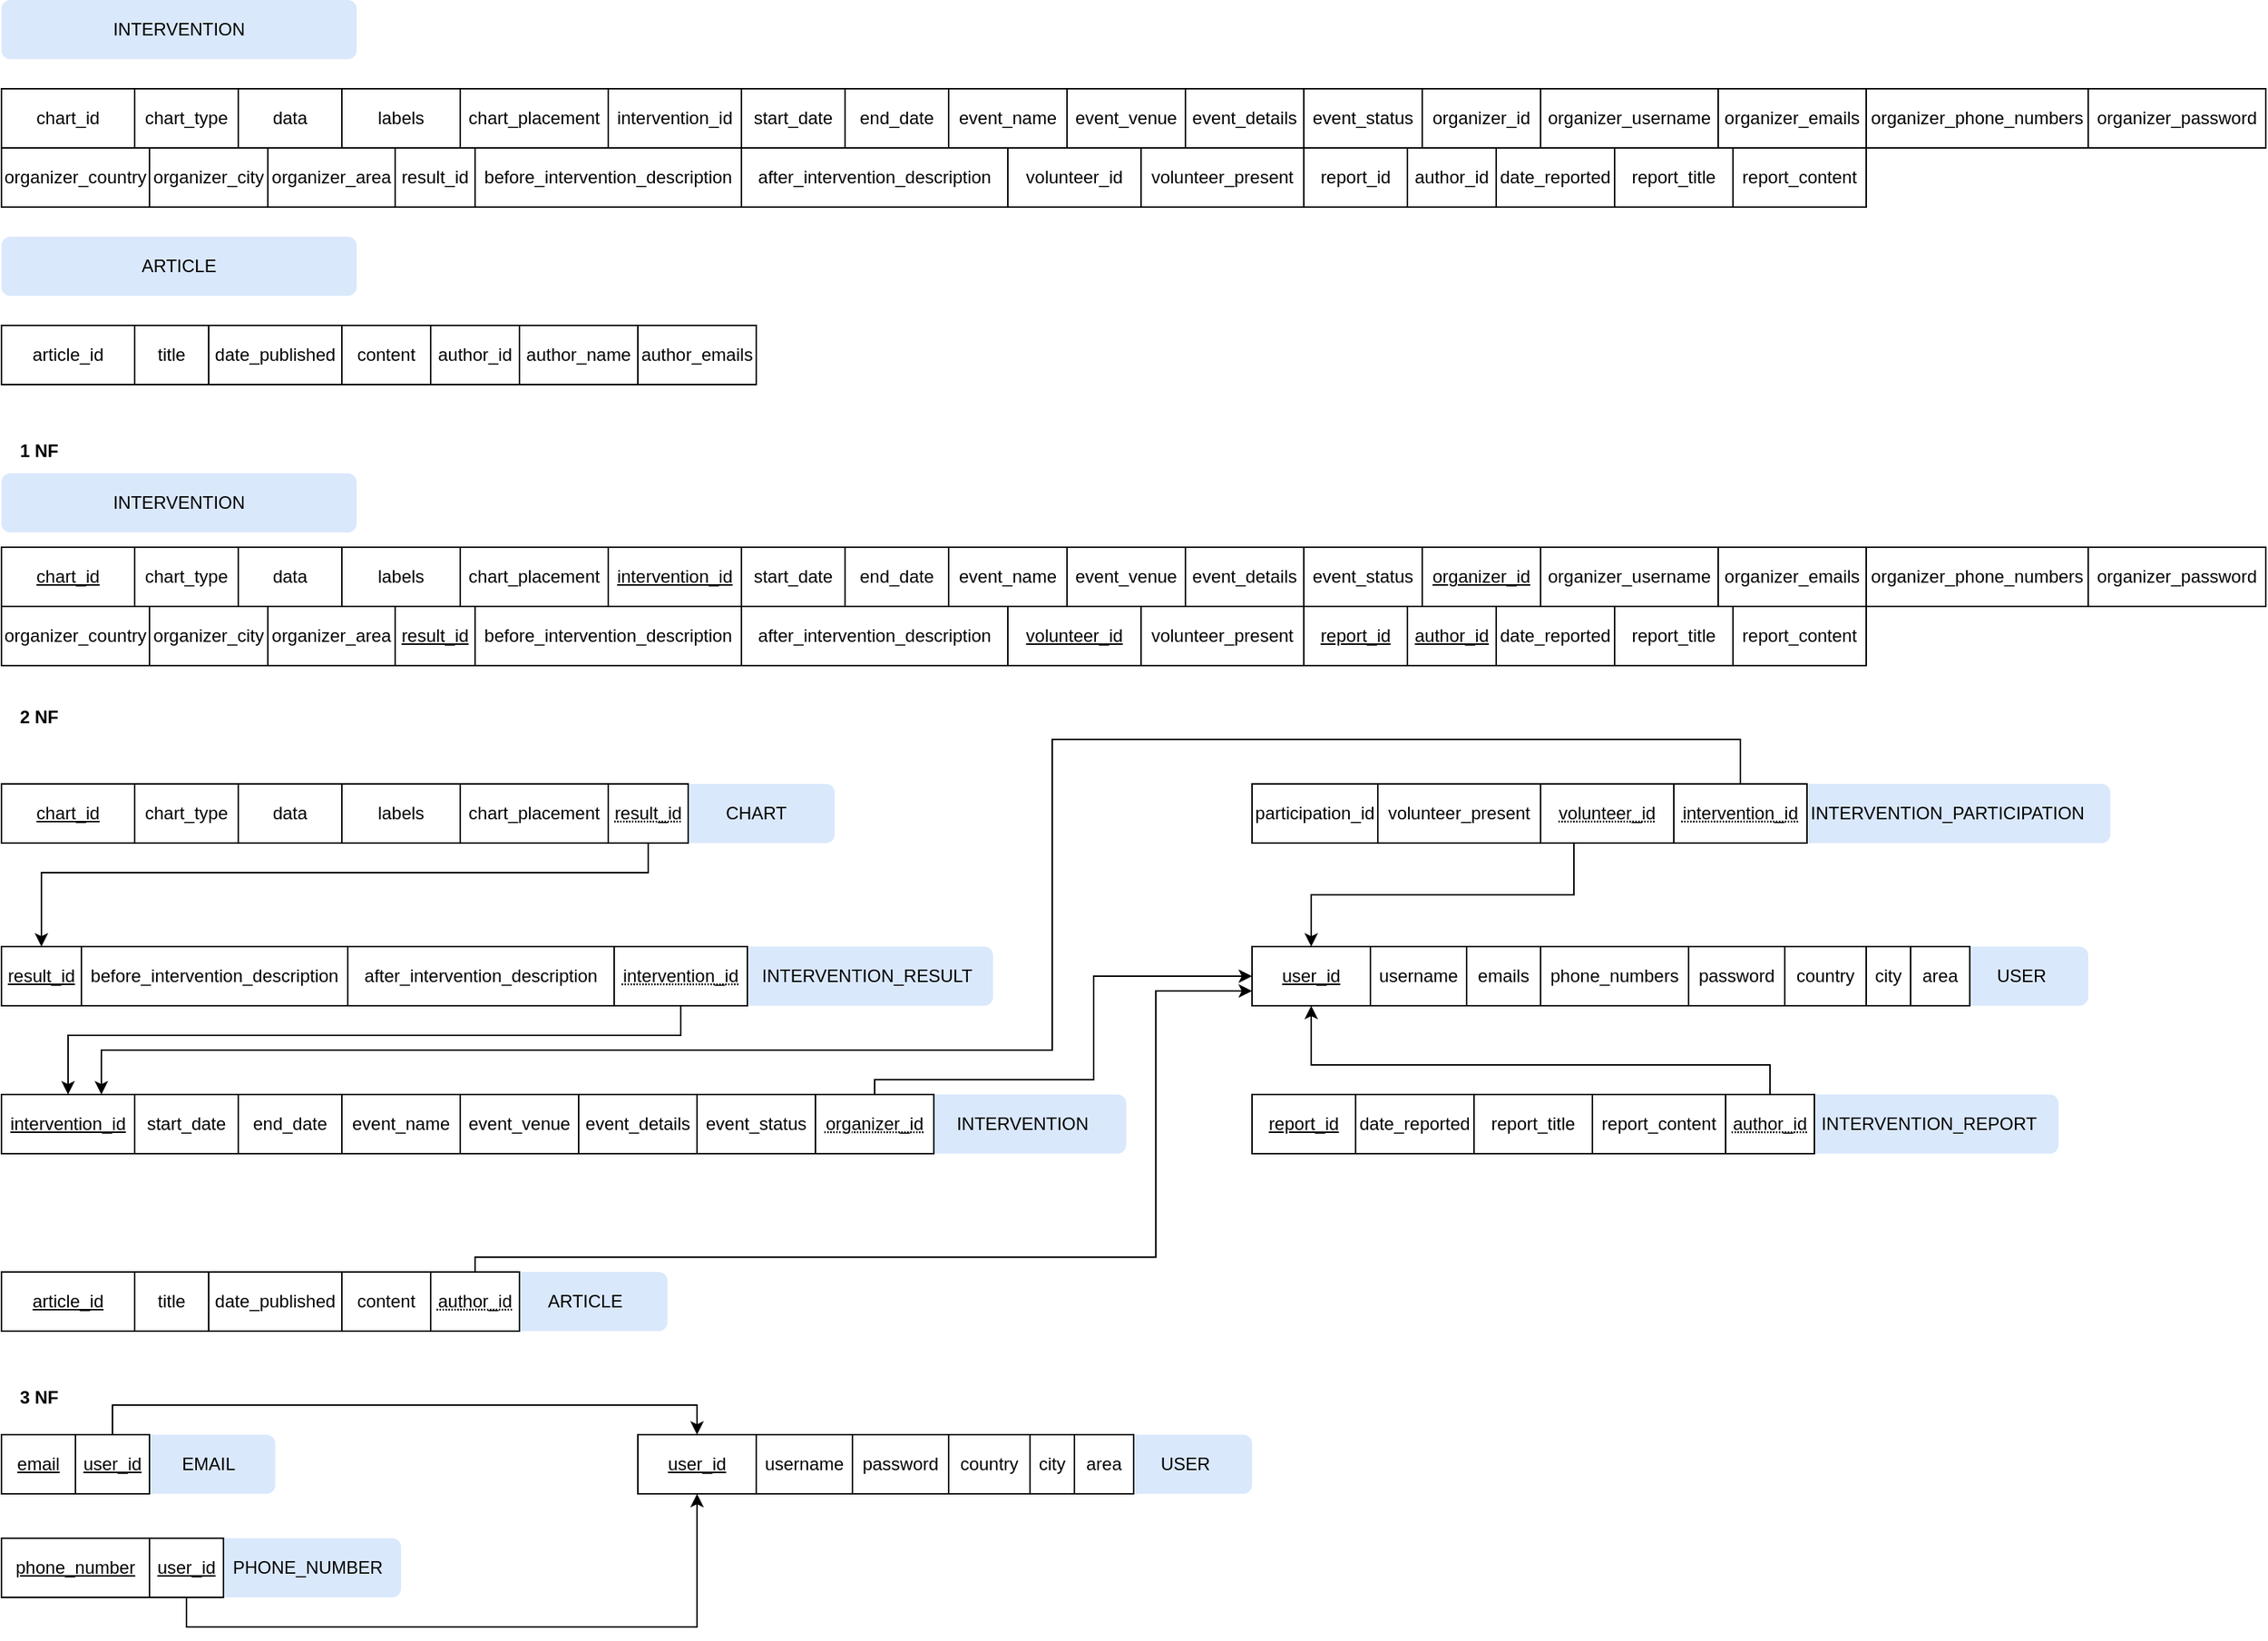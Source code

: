 <mxfile version="24.2.3" type="github">
  <diagram name="Page-1" id="BUNKWT5Qqu0lzgFFmWvQ">
    <mxGraphModel dx="1475" dy="629" grid="1" gridSize="10" guides="1" tooltips="1" connect="1" arrows="1" fold="1" page="1" pageScale="1" pageWidth="1654" pageHeight="1169" math="0" shadow="0">
      <root>
        <mxCell id="0" />
        <mxCell id="1" parent="0" />
        <mxCell id="BMht20Ln3k7jBjvpvkgt-220" value="PHONE_NUMBER" style="rounded=1;whiteSpace=wrap;html=1;fillColor=#dae8fc;strokeColor=none;" vertex="1" parent="1">
          <mxGeometry x="194" y="1080" width="126" height="40" as="geometry" />
        </mxCell>
        <mxCell id="BMht20Ln3k7jBjvpvkgt-219" value="EMAIL" style="rounded=1;whiteSpace=wrap;html=1;fillColor=#dae8fc;strokeColor=none;" vertex="1" parent="1">
          <mxGeometry x="145" y="1010" width="90" height="40" as="geometry" />
        </mxCell>
        <mxCell id="BMht20Ln3k7jBjvpvkgt-197" value="INTERVENTION_REPORT" style="rounded=1;whiteSpace=wrap;html=1;fillColor=#dae8fc;strokeColor=none;" vertex="1" parent="1">
          <mxGeometry x="1265" y="780" width="175" height="40" as="geometry" />
        </mxCell>
        <mxCell id="BMht20Ln3k7jBjvpvkgt-191" value="INTERVENTION_PARTICIPATION" style="rounded=1;whiteSpace=wrap;html=1;fillColor=#dae8fc;strokeColor=none;" vertex="1" parent="1">
          <mxGeometry x="1255" y="570" width="220" height="40" as="geometry" />
        </mxCell>
        <mxCell id="BMht20Ln3k7jBjvpvkgt-196" value="USER" style="rounded=1;whiteSpace=wrap;html=1;fillColor=#dae8fc;strokeColor=none;" vertex="1" parent="1">
          <mxGeometry x="1370" y="680" width="90" height="40" as="geometry" />
        </mxCell>
        <mxCell id="BMht20Ln3k7jBjvpvkgt-188" value="INTERVENTION" style="rounded=1;whiteSpace=wrap;html=1;fillColor=#dae8fc;strokeColor=none;" vertex="1" parent="1">
          <mxGeometry x="670" y="780" width="140" height="40" as="geometry" />
        </mxCell>
        <mxCell id="BMht20Ln3k7jBjvpvkgt-186" value="INTERVENTION_RESULT" style="rounded=1;whiteSpace=wrap;html=1;fillColor=#dae8fc;strokeColor=none;" vertex="1" parent="1">
          <mxGeometry x="550" y="680" width="170" height="40" as="geometry" />
        </mxCell>
        <mxCell id="BMht20Ln3k7jBjvpvkgt-181" value="CHART" style="rounded=1;whiteSpace=wrap;html=1;fillColor=#dae8fc;strokeColor=none;" vertex="1" parent="1">
          <mxGeometry x="507" y="570" width="106" height="40" as="geometry" />
        </mxCell>
        <mxCell id="BMht20Ln3k7jBjvpvkgt-17" value="INTERVENTION" style="rounded=1;whiteSpace=wrap;html=1;fillColor=#dae8fc;strokeColor=none;" vertex="1" parent="1">
          <mxGeometry x="50" y="40" width="240" height="40" as="geometry" />
        </mxCell>
        <mxCell id="BMht20Ln3k7jBjvpvkgt-18" value="&lt;b&gt;1 NF&lt;/b&gt;" style="text;html=1;align=center;verticalAlign=middle;resizable=0;points=[];autosize=1;strokeColor=none;fillColor=none;" vertex="1" parent="1">
          <mxGeometry x="50" y="330" width="50" height="30" as="geometry" />
        </mxCell>
        <mxCell id="BMht20Ln3k7jBjvpvkgt-35" value="chart_id" style="rounded=0;whiteSpace=wrap;html=1;" vertex="1" parent="1">
          <mxGeometry x="50" y="100" width="90" height="40" as="geometry" />
        </mxCell>
        <mxCell id="BMht20Ln3k7jBjvpvkgt-36" value="chart_type" style="rounded=0;whiteSpace=wrap;html=1;" vertex="1" parent="1">
          <mxGeometry x="140" y="100" width="70" height="40" as="geometry" />
        </mxCell>
        <mxCell id="BMht20Ln3k7jBjvpvkgt-37" value="data" style="rounded=0;whiteSpace=wrap;html=1;" vertex="1" parent="1">
          <mxGeometry x="210" y="100" width="70" height="40" as="geometry" />
        </mxCell>
        <mxCell id="BMht20Ln3k7jBjvpvkgt-38" value="labels" style="rounded=0;whiteSpace=wrap;html=1;" vertex="1" parent="1">
          <mxGeometry x="280" y="100" width="80" height="40" as="geometry" />
        </mxCell>
        <mxCell id="BMht20Ln3k7jBjvpvkgt-39" value="chart_placement" style="rounded=0;whiteSpace=wrap;html=1;" vertex="1" parent="1">
          <mxGeometry x="360" y="100" width="100" height="40" as="geometry" />
        </mxCell>
        <mxCell id="BMht20Ln3k7jBjvpvkgt-51" value="intervention_id" style="rounded=0;whiteSpace=wrap;html=1;" vertex="1" parent="1">
          <mxGeometry x="460" y="100" width="90" height="40" as="geometry" />
        </mxCell>
        <mxCell id="BMht20Ln3k7jBjvpvkgt-52" value="start_date" style="rounded=0;whiteSpace=wrap;html=1;" vertex="1" parent="1">
          <mxGeometry x="550" y="100" width="70" height="40" as="geometry" />
        </mxCell>
        <mxCell id="BMht20Ln3k7jBjvpvkgt-53" value="end_date" style="rounded=0;whiteSpace=wrap;html=1;" vertex="1" parent="1">
          <mxGeometry x="620" y="100" width="70" height="40" as="geometry" />
        </mxCell>
        <mxCell id="BMht20Ln3k7jBjvpvkgt-54" value="event_name" style="rounded=0;whiteSpace=wrap;html=1;" vertex="1" parent="1">
          <mxGeometry x="690" y="100" width="80" height="40" as="geometry" />
        </mxCell>
        <mxCell id="BMht20Ln3k7jBjvpvkgt-55" value="event_venue" style="rounded=0;whiteSpace=wrap;html=1;" vertex="1" parent="1">
          <mxGeometry x="770" y="100" width="80" height="40" as="geometry" />
        </mxCell>
        <mxCell id="BMht20Ln3k7jBjvpvkgt-56" value="event_details" style="rounded=0;whiteSpace=wrap;html=1;" vertex="1" parent="1">
          <mxGeometry x="850" y="100" width="80" height="40" as="geometry" />
        </mxCell>
        <mxCell id="BMht20Ln3k7jBjvpvkgt-57" value="event_status" style="rounded=0;whiteSpace=wrap;html=1;" vertex="1" parent="1">
          <mxGeometry x="930" y="100" width="80" height="40" as="geometry" />
        </mxCell>
        <mxCell id="BMht20Ln3k7jBjvpvkgt-58" value="organizer_id" style="rounded=0;whiteSpace=wrap;html=1;" vertex="1" parent="1">
          <mxGeometry x="1010" y="100" width="80" height="40" as="geometry" />
        </mxCell>
        <mxCell id="BMht20Ln3k7jBjvpvkgt-59" value="organizer_username" style="rounded=0;whiteSpace=wrap;html=1;" vertex="1" parent="1">
          <mxGeometry x="1090" y="100" width="120" height="40" as="geometry" />
        </mxCell>
        <mxCell id="BMht20Ln3k7jBjvpvkgt-60" value="organizer_emails" style="rounded=0;whiteSpace=wrap;html=1;" vertex="1" parent="1">
          <mxGeometry x="1210" y="100" width="100" height="40" as="geometry" />
        </mxCell>
        <mxCell id="BMht20Ln3k7jBjvpvkgt-61" value="organizer_phone_numbers" style="rounded=0;whiteSpace=wrap;html=1;" vertex="1" parent="1">
          <mxGeometry x="1310" y="100" width="150" height="40" as="geometry" />
        </mxCell>
        <mxCell id="BMht20Ln3k7jBjvpvkgt-62" value="organizer_password" style="rounded=0;whiteSpace=wrap;html=1;" vertex="1" parent="1">
          <mxGeometry x="1460" y="100" width="120" height="40" as="geometry" />
        </mxCell>
        <mxCell id="BMht20Ln3k7jBjvpvkgt-63" value="organizer_country" style="rounded=0;whiteSpace=wrap;html=1;" vertex="1" parent="1">
          <mxGeometry x="50" y="140" width="100" height="40" as="geometry" />
        </mxCell>
        <mxCell id="BMht20Ln3k7jBjvpvkgt-64" value="organizer_city" style="rounded=0;whiteSpace=wrap;html=1;" vertex="1" parent="1">
          <mxGeometry x="150" y="140" width="80" height="40" as="geometry" />
        </mxCell>
        <mxCell id="BMht20Ln3k7jBjvpvkgt-65" value="organizer_area" style="rounded=0;whiteSpace=wrap;html=1;" vertex="1" parent="1">
          <mxGeometry x="230" y="140" width="86" height="40" as="geometry" />
        </mxCell>
        <mxCell id="BMht20Ln3k7jBjvpvkgt-66" value="result_id" style="rounded=0;whiteSpace=wrap;html=1;" vertex="1" parent="1">
          <mxGeometry x="316" y="140" width="54" height="40" as="geometry" />
        </mxCell>
        <mxCell id="BMht20Ln3k7jBjvpvkgt-67" value="before_intervention_description" style="rounded=0;whiteSpace=wrap;html=1;" vertex="1" parent="1">
          <mxGeometry x="370" y="140" width="180" height="40" as="geometry" />
        </mxCell>
        <mxCell id="BMht20Ln3k7jBjvpvkgt-68" value="after_intervention_description" style="rounded=0;whiteSpace=wrap;html=1;" vertex="1" parent="1">
          <mxGeometry x="550" y="140" width="180" height="40" as="geometry" />
        </mxCell>
        <mxCell id="BMht20Ln3k7jBjvpvkgt-69" value="volunteer_id" style="rounded=0;whiteSpace=wrap;html=1;" vertex="1" parent="1">
          <mxGeometry x="730" y="140" width="90" height="40" as="geometry" />
        </mxCell>
        <mxCell id="BMht20Ln3k7jBjvpvkgt-70" value="volunteer_present" style="rounded=0;whiteSpace=wrap;html=1;" vertex="1" parent="1">
          <mxGeometry x="820" y="140" width="110" height="40" as="geometry" />
        </mxCell>
        <mxCell id="BMht20Ln3k7jBjvpvkgt-71" value="report_id" style="rounded=0;whiteSpace=wrap;html=1;" vertex="1" parent="1">
          <mxGeometry x="930" y="140" width="70" height="40" as="geometry" />
        </mxCell>
        <mxCell id="BMht20Ln3k7jBjvpvkgt-72" value="date_reported" style="rounded=0;whiteSpace=wrap;html=1;" vertex="1" parent="1">
          <mxGeometry x="1060" y="140" width="80" height="40" as="geometry" />
        </mxCell>
        <mxCell id="BMht20Ln3k7jBjvpvkgt-73" value="report_title" style="rounded=0;whiteSpace=wrap;html=1;" vertex="1" parent="1">
          <mxGeometry x="1140" y="140" width="80" height="40" as="geometry" />
        </mxCell>
        <mxCell id="BMht20Ln3k7jBjvpvkgt-74" value="report_content" style="rounded=0;whiteSpace=wrap;html=1;" vertex="1" parent="1">
          <mxGeometry x="1220" y="140" width="90" height="40" as="geometry" />
        </mxCell>
        <mxCell id="BMht20Ln3k7jBjvpvkgt-75" value="chart_id" style="rounded=0;whiteSpace=wrap;html=1;fontStyle=4" vertex="1" parent="1">
          <mxGeometry x="50" y="410" width="90" height="40" as="geometry" />
        </mxCell>
        <mxCell id="BMht20Ln3k7jBjvpvkgt-76" value="chart_type" style="rounded=0;whiteSpace=wrap;html=1;" vertex="1" parent="1">
          <mxGeometry x="140" y="410" width="70" height="40" as="geometry" />
        </mxCell>
        <mxCell id="BMht20Ln3k7jBjvpvkgt-77" value="data" style="rounded=0;whiteSpace=wrap;html=1;" vertex="1" parent="1">
          <mxGeometry x="210" y="410" width="70" height="40" as="geometry" />
        </mxCell>
        <mxCell id="BMht20Ln3k7jBjvpvkgt-78" value="labels" style="rounded=0;whiteSpace=wrap;html=1;" vertex="1" parent="1">
          <mxGeometry x="280" y="410" width="80" height="40" as="geometry" />
        </mxCell>
        <mxCell id="BMht20Ln3k7jBjvpvkgt-79" value="chart_placement" style="rounded=0;whiteSpace=wrap;html=1;" vertex="1" parent="1">
          <mxGeometry x="360" y="410" width="100" height="40" as="geometry" />
        </mxCell>
        <mxCell id="BMht20Ln3k7jBjvpvkgt-80" value="intervention_id" style="rounded=0;whiteSpace=wrap;html=1;fontStyle=4" vertex="1" parent="1">
          <mxGeometry x="460" y="410" width="90" height="40" as="geometry" />
        </mxCell>
        <mxCell id="BMht20Ln3k7jBjvpvkgt-81" value="start_date" style="rounded=0;whiteSpace=wrap;html=1;" vertex="1" parent="1">
          <mxGeometry x="550" y="410" width="70" height="40" as="geometry" />
        </mxCell>
        <mxCell id="BMht20Ln3k7jBjvpvkgt-82" value="end_date" style="rounded=0;whiteSpace=wrap;html=1;" vertex="1" parent="1">
          <mxGeometry x="620" y="410" width="70" height="40" as="geometry" />
        </mxCell>
        <mxCell id="BMht20Ln3k7jBjvpvkgt-83" value="event_name" style="rounded=0;whiteSpace=wrap;html=1;" vertex="1" parent="1">
          <mxGeometry x="690" y="410" width="80" height="40" as="geometry" />
        </mxCell>
        <mxCell id="BMht20Ln3k7jBjvpvkgt-84" value="event_venue" style="rounded=0;whiteSpace=wrap;html=1;" vertex="1" parent="1">
          <mxGeometry x="770" y="410" width="80" height="40" as="geometry" />
        </mxCell>
        <mxCell id="BMht20Ln3k7jBjvpvkgt-85" value="event_details" style="rounded=0;whiteSpace=wrap;html=1;" vertex="1" parent="1">
          <mxGeometry x="850" y="410" width="80" height="40" as="geometry" />
        </mxCell>
        <mxCell id="BMht20Ln3k7jBjvpvkgt-86" value="event_status" style="rounded=0;whiteSpace=wrap;html=1;" vertex="1" parent="1">
          <mxGeometry x="930" y="410" width="80" height="40" as="geometry" />
        </mxCell>
        <mxCell id="BMht20Ln3k7jBjvpvkgt-87" value="organizer_id" style="rounded=0;whiteSpace=wrap;html=1;fontStyle=4" vertex="1" parent="1">
          <mxGeometry x="1010" y="410" width="80" height="40" as="geometry" />
        </mxCell>
        <mxCell id="BMht20Ln3k7jBjvpvkgt-88" value="organizer_username" style="rounded=0;whiteSpace=wrap;html=1;" vertex="1" parent="1">
          <mxGeometry x="1090" y="410" width="120" height="40" as="geometry" />
        </mxCell>
        <mxCell id="BMht20Ln3k7jBjvpvkgt-89" value="organizer_emails" style="rounded=0;whiteSpace=wrap;html=1;" vertex="1" parent="1">
          <mxGeometry x="1210" y="410" width="100" height="40" as="geometry" />
        </mxCell>
        <mxCell id="BMht20Ln3k7jBjvpvkgt-90" value="organizer_phone_numbers" style="rounded=0;whiteSpace=wrap;html=1;" vertex="1" parent="1">
          <mxGeometry x="1310" y="410" width="150" height="40" as="geometry" />
        </mxCell>
        <mxCell id="BMht20Ln3k7jBjvpvkgt-91" value="organizer_password" style="rounded=0;whiteSpace=wrap;html=1;" vertex="1" parent="1">
          <mxGeometry x="1460" y="410" width="120" height="40" as="geometry" />
        </mxCell>
        <mxCell id="BMht20Ln3k7jBjvpvkgt-92" value="organizer_country" style="rounded=0;whiteSpace=wrap;html=1;" vertex="1" parent="1">
          <mxGeometry x="50" y="450" width="100" height="40" as="geometry" />
        </mxCell>
        <mxCell id="BMht20Ln3k7jBjvpvkgt-93" value="organizer_city" style="rounded=0;whiteSpace=wrap;html=1;" vertex="1" parent="1">
          <mxGeometry x="150" y="450" width="80" height="40" as="geometry" />
        </mxCell>
        <mxCell id="BMht20Ln3k7jBjvpvkgt-94" value="organizer_area" style="rounded=0;whiteSpace=wrap;html=1;" vertex="1" parent="1">
          <mxGeometry x="230" y="450" width="86" height="40" as="geometry" />
        </mxCell>
        <mxCell id="BMht20Ln3k7jBjvpvkgt-95" value="result_id" style="rounded=0;whiteSpace=wrap;html=1;fontStyle=4" vertex="1" parent="1">
          <mxGeometry x="316" y="450" width="54" height="40" as="geometry" />
        </mxCell>
        <mxCell id="BMht20Ln3k7jBjvpvkgt-96" value="before_intervention_description" style="rounded=0;whiteSpace=wrap;html=1;" vertex="1" parent="1">
          <mxGeometry x="370" y="450" width="180" height="40" as="geometry" />
        </mxCell>
        <mxCell id="BMht20Ln3k7jBjvpvkgt-97" value="after_intervention_description" style="rounded=0;whiteSpace=wrap;html=1;" vertex="1" parent="1">
          <mxGeometry x="550" y="450" width="180" height="40" as="geometry" />
        </mxCell>
        <mxCell id="BMht20Ln3k7jBjvpvkgt-98" value="volunteer_id" style="rounded=0;whiteSpace=wrap;html=1;fontStyle=4" vertex="1" parent="1">
          <mxGeometry x="730" y="450" width="90" height="40" as="geometry" />
        </mxCell>
        <mxCell id="BMht20Ln3k7jBjvpvkgt-99" value="volunteer_present" style="rounded=0;whiteSpace=wrap;html=1;" vertex="1" parent="1">
          <mxGeometry x="820" y="450" width="110" height="40" as="geometry" />
        </mxCell>
        <mxCell id="BMht20Ln3k7jBjvpvkgt-100" value="report_id" style="rounded=0;whiteSpace=wrap;html=1;fontStyle=4" vertex="1" parent="1">
          <mxGeometry x="930" y="450" width="70" height="40" as="geometry" />
        </mxCell>
        <mxCell id="BMht20Ln3k7jBjvpvkgt-101" value="date_reported" style="rounded=0;whiteSpace=wrap;html=1;" vertex="1" parent="1">
          <mxGeometry x="1060" y="450" width="80" height="40" as="geometry" />
        </mxCell>
        <mxCell id="BMht20Ln3k7jBjvpvkgt-102" value="report_title" style="rounded=0;whiteSpace=wrap;html=1;" vertex="1" parent="1">
          <mxGeometry x="1140" y="450" width="80" height="40" as="geometry" />
        </mxCell>
        <mxCell id="BMht20Ln3k7jBjvpvkgt-103" value="report_content" style="rounded=0;whiteSpace=wrap;html=1;" vertex="1" parent="1">
          <mxGeometry x="1220" y="450" width="90" height="40" as="geometry" />
        </mxCell>
        <mxCell id="BMht20Ln3k7jBjvpvkgt-133" value="article_id" style="rounded=0;whiteSpace=wrap;html=1;" vertex="1" parent="1">
          <mxGeometry x="50" y="260" width="90" height="40" as="geometry" />
        </mxCell>
        <mxCell id="BMht20Ln3k7jBjvpvkgt-134" value="title" style="rounded=0;whiteSpace=wrap;html=1;" vertex="1" parent="1">
          <mxGeometry x="140" y="260" width="50" height="40" as="geometry" />
        </mxCell>
        <mxCell id="BMht20Ln3k7jBjvpvkgt-135" value="date_published" style="rounded=0;whiteSpace=wrap;html=1;" vertex="1" parent="1">
          <mxGeometry x="190" y="260" width="90" height="40" as="geometry" />
        </mxCell>
        <mxCell id="BMht20Ln3k7jBjvpvkgt-136" value="content" style="rounded=0;whiteSpace=wrap;html=1;" vertex="1" parent="1">
          <mxGeometry x="280" y="260" width="60" height="40" as="geometry" />
        </mxCell>
        <mxCell id="BMht20Ln3k7jBjvpvkgt-137" value="author_name" style="rounded=0;whiteSpace=wrap;html=1;" vertex="1" parent="1">
          <mxGeometry x="400" y="260" width="80" height="40" as="geometry" />
        </mxCell>
        <mxCell id="BMht20Ln3k7jBjvpvkgt-138" value="author_emails" style="rounded=0;whiteSpace=wrap;html=1;" vertex="1" parent="1">
          <mxGeometry x="480" y="260" width="80" height="40" as="geometry" />
        </mxCell>
        <mxCell id="BMht20Ln3k7jBjvpvkgt-139" value="ARTICLE" style="rounded=1;whiteSpace=wrap;html=1;fillColor=#dae8fc;strokeColor=none;" vertex="1" parent="1">
          <mxGeometry x="50" y="200" width="240" height="40" as="geometry" />
        </mxCell>
        <mxCell id="BMht20Ln3k7jBjvpvkgt-140" value="author_id" style="rounded=0;whiteSpace=wrap;html=1;" vertex="1" parent="1">
          <mxGeometry x="340" y="260" width="60" height="40" as="geometry" />
        </mxCell>
        <mxCell id="BMht20Ln3k7jBjvpvkgt-141" value="INTERVENTION" style="rounded=1;whiteSpace=wrap;html=1;fillColor=#dae8fc;strokeColor=none;" vertex="1" parent="1">
          <mxGeometry x="50" y="360" width="240" height="40" as="geometry" />
        </mxCell>
        <mxCell id="BMht20Ln3k7jBjvpvkgt-142" value="article_id" style="rounded=0;whiteSpace=wrap;html=1;fontStyle=4" vertex="1" parent="1">
          <mxGeometry x="50" y="900" width="90" height="40" as="geometry" />
        </mxCell>
        <mxCell id="BMht20Ln3k7jBjvpvkgt-143" value="title" style="rounded=0;whiteSpace=wrap;html=1;" vertex="1" parent="1">
          <mxGeometry x="140" y="900" width="50" height="40" as="geometry" />
        </mxCell>
        <mxCell id="BMht20Ln3k7jBjvpvkgt-144" value="date_published" style="rounded=0;whiteSpace=wrap;html=1;" vertex="1" parent="1">
          <mxGeometry x="190" y="900" width="90" height="40" as="geometry" />
        </mxCell>
        <mxCell id="BMht20Ln3k7jBjvpvkgt-145" value="content" style="rounded=0;whiteSpace=wrap;html=1;" vertex="1" parent="1">
          <mxGeometry x="280" y="900" width="60" height="40" as="geometry" />
        </mxCell>
        <mxCell id="BMht20Ln3k7jBjvpvkgt-148" value="ARTICLE" style="rounded=1;whiteSpace=wrap;html=1;fillColor=#dae8fc;strokeColor=none;" vertex="1" parent="1">
          <mxGeometry x="389" y="900" width="111" height="40" as="geometry" />
        </mxCell>
        <mxCell id="BMht20Ln3k7jBjvpvkgt-198" style="edgeStyle=orthogonalEdgeStyle;rounded=0;orthogonalLoop=1;jettySize=auto;html=1;entryX=0;entryY=0.75;entryDx=0;entryDy=0;exitX=0.5;exitY=0;exitDx=0;exitDy=0;" edge="1" parent="1" source="BMht20Ln3k7jBjvpvkgt-149" target="BMht20Ln3k7jBjvpvkgt-163">
          <mxGeometry relative="1" as="geometry">
            <Array as="points">
              <mxPoint x="370" y="890" />
              <mxPoint x="830" y="890" />
              <mxPoint x="830" y="710" />
            </Array>
          </mxGeometry>
        </mxCell>
        <mxCell id="BMht20Ln3k7jBjvpvkgt-149" value="&lt;span style=&quot;text-decoration: dotted underline;&quot;&gt;author_id&lt;/span&gt;" style="rounded=0;whiteSpace=wrap;html=1;fontStyle=0" vertex="1" parent="1">
          <mxGeometry x="340" y="900" width="60" height="40" as="geometry" />
        </mxCell>
        <mxCell id="BMht20Ln3k7jBjvpvkgt-150" value="&lt;b&gt;2 NF&lt;/b&gt;" style="text;html=1;align=center;verticalAlign=middle;resizable=0;points=[];autosize=1;strokeColor=none;fillColor=none;" vertex="1" parent="1">
          <mxGeometry x="50" y="510" width="50" height="30" as="geometry" />
        </mxCell>
        <mxCell id="BMht20Ln3k7jBjvpvkgt-151" value="chart_id" style="rounded=0;whiteSpace=wrap;html=1;fontStyle=4" vertex="1" parent="1">
          <mxGeometry x="50" y="570" width="90" height="40" as="geometry" />
        </mxCell>
        <mxCell id="BMht20Ln3k7jBjvpvkgt-152" value="chart_type" style="rounded=0;whiteSpace=wrap;html=1;" vertex="1" parent="1">
          <mxGeometry x="140" y="570" width="70" height="40" as="geometry" />
        </mxCell>
        <mxCell id="BMht20Ln3k7jBjvpvkgt-153" value="data" style="rounded=0;whiteSpace=wrap;html=1;" vertex="1" parent="1">
          <mxGeometry x="210" y="570" width="70" height="40" as="geometry" />
        </mxCell>
        <mxCell id="BMht20Ln3k7jBjvpvkgt-154" value="labels" style="rounded=0;whiteSpace=wrap;html=1;" vertex="1" parent="1">
          <mxGeometry x="280" y="570" width="80" height="40" as="geometry" />
        </mxCell>
        <mxCell id="BMht20Ln3k7jBjvpvkgt-155" value="chart_placement" style="rounded=0;whiteSpace=wrap;html=1;" vertex="1" parent="1">
          <mxGeometry x="360" y="570" width="100" height="40" as="geometry" />
        </mxCell>
        <mxCell id="BMht20Ln3k7jBjvpvkgt-156" value="intervention_id" style="rounded=0;whiteSpace=wrap;html=1;fontStyle=4" vertex="1" parent="1">
          <mxGeometry x="50" y="780" width="90" height="40" as="geometry" />
        </mxCell>
        <mxCell id="BMht20Ln3k7jBjvpvkgt-157" value="start_date" style="rounded=0;whiteSpace=wrap;html=1;" vertex="1" parent="1">
          <mxGeometry x="140" y="780" width="70" height="40" as="geometry" />
        </mxCell>
        <mxCell id="BMht20Ln3k7jBjvpvkgt-158" value="end_date" style="rounded=0;whiteSpace=wrap;html=1;" vertex="1" parent="1">
          <mxGeometry x="210" y="780" width="70" height="40" as="geometry" />
        </mxCell>
        <mxCell id="BMht20Ln3k7jBjvpvkgt-159" value="event_name" style="rounded=0;whiteSpace=wrap;html=1;" vertex="1" parent="1">
          <mxGeometry x="280" y="780" width="80" height="40" as="geometry" />
        </mxCell>
        <mxCell id="BMht20Ln3k7jBjvpvkgt-160" value="event_venue" style="rounded=0;whiteSpace=wrap;html=1;" vertex="1" parent="1">
          <mxGeometry x="360" y="780" width="80" height="40" as="geometry" />
        </mxCell>
        <mxCell id="BMht20Ln3k7jBjvpvkgt-161" value="event_details" style="rounded=0;whiteSpace=wrap;html=1;" vertex="1" parent="1">
          <mxGeometry x="440" y="780" width="80" height="40" as="geometry" />
        </mxCell>
        <mxCell id="BMht20Ln3k7jBjvpvkgt-162" value="event_status" style="rounded=0;whiteSpace=wrap;html=1;" vertex="1" parent="1">
          <mxGeometry x="520" y="780" width="80" height="40" as="geometry" />
        </mxCell>
        <mxCell id="BMht20Ln3k7jBjvpvkgt-163" value="user_id" style="rounded=0;whiteSpace=wrap;html=1;fontStyle=4" vertex="1" parent="1">
          <mxGeometry x="895" y="680" width="80" height="40" as="geometry" />
        </mxCell>
        <mxCell id="BMht20Ln3k7jBjvpvkgt-164" value="username" style="rounded=0;whiteSpace=wrap;html=1;" vertex="1" parent="1">
          <mxGeometry x="975" y="680" width="65" height="40" as="geometry" />
        </mxCell>
        <mxCell id="BMht20Ln3k7jBjvpvkgt-165" value="emails" style="rounded=0;whiteSpace=wrap;html=1;" vertex="1" parent="1">
          <mxGeometry x="1040" y="680" width="50" height="40" as="geometry" />
        </mxCell>
        <mxCell id="BMht20Ln3k7jBjvpvkgt-166" value="phone_numbers" style="rounded=0;whiteSpace=wrap;html=1;" vertex="1" parent="1">
          <mxGeometry x="1090" y="680" width="100" height="40" as="geometry" />
        </mxCell>
        <mxCell id="BMht20Ln3k7jBjvpvkgt-167" value="password" style="rounded=0;whiteSpace=wrap;html=1;" vertex="1" parent="1">
          <mxGeometry x="1190" y="680" width="65" height="40" as="geometry" />
        </mxCell>
        <mxCell id="BMht20Ln3k7jBjvpvkgt-168" value="country" style="rounded=0;whiteSpace=wrap;html=1;" vertex="1" parent="1">
          <mxGeometry x="1255" y="680" width="55" height="40" as="geometry" />
        </mxCell>
        <mxCell id="BMht20Ln3k7jBjvpvkgt-169" value="city" style="rounded=0;whiteSpace=wrap;html=1;" vertex="1" parent="1">
          <mxGeometry x="1310" y="680" width="30" height="40" as="geometry" />
        </mxCell>
        <mxCell id="BMht20Ln3k7jBjvpvkgt-170" value="area" style="rounded=0;whiteSpace=wrap;html=1;" vertex="1" parent="1">
          <mxGeometry x="1340" y="680" width="40" height="40" as="geometry" />
        </mxCell>
        <mxCell id="BMht20Ln3k7jBjvpvkgt-202" style="edgeStyle=orthogonalEdgeStyle;rounded=0;orthogonalLoop=1;jettySize=auto;html=1;entryX=0.5;entryY=0;entryDx=0;entryDy=0;exitX=0.25;exitY=1;exitDx=0;exitDy=0;" edge="1" parent="1" source="BMht20Ln3k7jBjvpvkgt-174" target="BMht20Ln3k7jBjvpvkgt-163">
          <mxGeometry relative="1" as="geometry" />
        </mxCell>
        <mxCell id="BMht20Ln3k7jBjvpvkgt-174" value="&lt;span style=&quot;text-decoration: dotted underline;&quot;&gt;volunteer_id&lt;/span&gt;" style="rounded=0;whiteSpace=wrap;html=1;fontStyle=0" vertex="1" parent="1">
          <mxGeometry x="1090" y="570" width="90" height="40" as="geometry" />
        </mxCell>
        <mxCell id="BMht20Ln3k7jBjvpvkgt-175" value="volunteer_present" style="rounded=0;whiteSpace=wrap;html=1;" vertex="1" parent="1">
          <mxGeometry x="980" y="570" width="110" height="40" as="geometry" />
        </mxCell>
        <mxCell id="BMht20Ln3k7jBjvpvkgt-176" value="report_id" style="rounded=0;whiteSpace=wrap;html=1;fontStyle=4" vertex="1" parent="1">
          <mxGeometry x="895" y="780" width="70" height="40" as="geometry" />
        </mxCell>
        <mxCell id="BMht20Ln3k7jBjvpvkgt-177" value="date_reported" style="rounded=0;whiteSpace=wrap;html=1;" vertex="1" parent="1">
          <mxGeometry x="965" y="780" width="80" height="40" as="geometry" />
        </mxCell>
        <mxCell id="BMht20Ln3k7jBjvpvkgt-178" value="report_title" style="rounded=0;whiteSpace=wrap;html=1;" vertex="1" parent="1">
          <mxGeometry x="1045" y="780" width="80" height="40" as="geometry" />
        </mxCell>
        <mxCell id="BMht20Ln3k7jBjvpvkgt-179" value="report_content" style="rounded=0;whiteSpace=wrap;html=1;" vertex="1" parent="1">
          <mxGeometry x="1125" y="780" width="90" height="40" as="geometry" />
        </mxCell>
        <mxCell id="BMht20Ln3k7jBjvpvkgt-201" style="edgeStyle=orthogonalEdgeStyle;rounded=0;orthogonalLoop=1;jettySize=auto;html=1;entryX=0.5;entryY=0;entryDx=0;entryDy=0;" edge="1" parent="1" source="BMht20Ln3k7jBjvpvkgt-180" target="BMht20Ln3k7jBjvpvkgt-183">
          <mxGeometry relative="1" as="geometry">
            <Array as="points">
              <mxPoint x="487" y="630" />
              <mxPoint x="77" y="630" />
            </Array>
          </mxGeometry>
        </mxCell>
        <mxCell id="BMht20Ln3k7jBjvpvkgt-180" value="&lt;span style=&quot;text-decoration: dotted underline;&quot;&gt;result_id&lt;/span&gt;" style="rounded=0;whiteSpace=wrap;html=1;fontStyle=0" vertex="1" parent="1">
          <mxGeometry x="460" y="570" width="54" height="40" as="geometry" />
        </mxCell>
        <mxCell id="BMht20Ln3k7jBjvpvkgt-200" style="edgeStyle=orthogonalEdgeStyle;rounded=0;orthogonalLoop=1;jettySize=auto;html=1;entryX=0.5;entryY=0;entryDx=0;entryDy=0;" edge="1" parent="1" source="BMht20Ln3k7jBjvpvkgt-182" target="BMht20Ln3k7jBjvpvkgt-156">
          <mxGeometry relative="1" as="geometry">
            <Array as="points">
              <mxPoint x="509" y="740" />
              <mxPoint x="95" y="740" />
            </Array>
          </mxGeometry>
        </mxCell>
        <mxCell id="BMht20Ln3k7jBjvpvkgt-182" value="&lt;span style=&quot;text-decoration: dotted underline;&quot;&gt;intervention_id&lt;/span&gt;" style="rounded=0;whiteSpace=wrap;html=1;fontStyle=0" vertex="1" parent="1">
          <mxGeometry x="464" y="680" width="90" height="40" as="geometry" />
        </mxCell>
        <mxCell id="BMht20Ln3k7jBjvpvkgt-183" value="result_id" style="rounded=0;whiteSpace=wrap;html=1;fontStyle=4" vertex="1" parent="1">
          <mxGeometry x="50" y="680" width="54" height="40" as="geometry" />
        </mxCell>
        <mxCell id="BMht20Ln3k7jBjvpvkgt-184" value="before_intervention_description" style="rounded=0;whiteSpace=wrap;html=1;" vertex="1" parent="1">
          <mxGeometry x="104" y="680" width="180" height="40" as="geometry" />
        </mxCell>
        <mxCell id="BMht20Ln3k7jBjvpvkgt-185" value="after_intervention_description" style="rounded=0;whiteSpace=wrap;html=1;" vertex="1" parent="1">
          <mxGeometry x="284" y="680" width="180" height="40" as="geometry" />
        </mxCell>
        <mxCell id="BMht20Ln3k7jBjvpvkgt-199" style="edgeStyle=orthogonalEdgeStyle;rounded=0;orthogonalLoop=1;jettySize=auto;html=1;entryX=0;entryY=0.5;entryDx=0;entryDy=0;" edge="1" parent="1" source="BMht20Ln3k7jBjvpvkgt-187" target="BMht20Ln3k7jBjvpvkgt-163">
          <mxGeometry relative="1" as="geometry">
            <Array as="points">
              <mxPoint x="640" y="770" />
              <mxPoint x="788" y="770" />
              <mxPoint x="788" y="700" />
            </Array>
          </mxGeometry>
        </mxCell>
        <mxCell id="BMht20Ln3k7jBjvpvkgt-187" value="&lt;span style=&quot;text-decoration: dotted underline;&quot;&gt;organizer_id&lt;/span&gt;" style="rounded=0;whiteSpace=wrap;html=1;fontStyle=0" vertex="1" parent="1">
          <mxGeometry x="600" y="780" width="80" height="40" as="geometry" />
        </mxCell>
        <mxCell id="BMht20Ln3k7jBjvpvkgt-221" style="edgeStyle=orthogonalEdgeStyle;rounded=0;orthogonalLoop=1;jettySize=auto;html=1;entryX=0.75;entryY=0;entryDx=0;entryDy=0;exitX=0.5;exitY=0;exitDx=0;exitDy=0;" edge="1" parent="1" source="BMht20Ln3k7jBjvpvkgt-189" target="BMht20Ln3k7jBjvpvkgt-156">
          <mxGeometry relative="1" as="geometry">
            <Array as="points">
              <mxPoint x="1225" y="540" />
              <mxPoint x="760" y="540" />
              <mxPoint x="760" y="750" />
              <mxPoint x="117" y="750" />
            </Array>
          </mxGeometry>
        </mxCell>
        <mxCell id="BMht20Ln3k7jBjvpvkgt-189" value="&lt;span style=&quot;text-decoration: dotted underline;&quot;&gt;intervention_id&lt;/span&gt;" style="rounded=0;whiteSpace=wrap;html=1;fontStyle=0" vertex="1" parent="1">
          <mxGeometry x="1180" y="570" width="90" height="40" as="geometry" />
        </mxCell>
        <mxCell id="BMht20Ln3k7jBjvpvkgt-192" value="author_id" style="rounded=0;whiteSpace=wrap;html=1;" vertex="1" parent="1">
          <mxGeometry x="1000" y="140" width="60" height="40" as="geometry" />
        </mxCell>
        <mxCell id="BMht20Ln3k7jBjvpvkgt-194" value="author_id" style="rounded=0;whiteSpace=wrap;html=1;fontStyle=4" vertex="1" parent="1">
          <mxGeometry x="1000" y="450" width="60" height="40" as="geometry" />
        </mxCell>
        <mxCell id="BMht20Ln3k7jBjvpvkgt-203" style="edgeStyle=orthogonalEdgeStyle;rounded=0;orthogonalLoop=1;jettySize=auto;html=1;entryX=0.5;entryY=1;entryDx=0;entryDy=0;" edge="1" parent="1" source="BMht20Ln3k7jBjvpvkgt-195" target="BMht20Ln3k7jBjvpvkgt-163">
          <mxGeometry relative="1" as="geometry">
            <Array as="points">
              <mxPoint x="1245" y="760" />
              <mxPoint x="935" y="760" />
            </Array>
          </mxGeometry>
        </mxCell>
        <mxCell id="BMht20Ln3k7jBjvpvkgt-195" value="&lt;span style=&quot;text-decoration: dotted underline;&quot;&gt;author_id&lt;/span&gt;" style="rounded=0;whiteSpace=wrap;html=1;fontStyle=0" vertex="1" parent="1">
          <mxGeometry x="1215" y="780" width="60" height="40" as="geometry" />
        </mxCell>
        <mxCell id="BMht20Ln3k7jBjvpvkgt-204" value="USER" style="rounded=1;whiteSpace=wrap;html=1;fillColor=#dae8fc;strokeColor=none;" vertex="1" parent="1">
          <mxGeometry x="805" y="1010" width="90" height="40" as="geometry" />
        </mxCell>
        <mxCell id="BMht20Ln3k7jBjvpvkgt-205" value="user_id" style="rounded=0;whiteSpace=wrap;html=1;fontStyle=4" vertex="1" parent="1">
          <mxGeometry x="480" y="1010" width="80" height="40" as="geometry" />
        </mxCell>
        <mxCell id="BMht20Ln3k7jBjvpvkgt-206" value="username" style="rounded=0;whiteSpace=wrap;html=1;" vertex="1" parent="1">
          <mxGeometry x="560" y="1010" width="65" height="40" as="geometry" />
        </mxCell>
        <mxCell id="BMht20Ln3k7jBjvpvkgt-207" value="&lt;u&gt;email&lt;/u&gt;" style="rounded=0;whiteSpace=wrap;html=1;" vertex="1" parent="1">
          <mxGeometry x="50" y="1010" width="50" height="40" as="geometry" />
        </mxCell>
        <mxCell id="BMht20Ln3k7jBjvpvkgt-208" value="&lt;u&gt;phone_number&lt;/u&gt;" style="rounded=0;whiteSpace=wrap;html=1;" vertex="1" parent="1">
          <mxGeometry x="50" y="1080" width="100" height="40" as="geometry" />
        </mxCell>
        <mxCell id="BMht20Ln3k7jBjvpvkgt-209" value="password" style="rounded=0;whiteSpace=wrap;html=1;" vertex="1" parent="1">
          <mxGeometry x="625" y="1010" width="65" height="40" as="geometry" />
        </mxCell>
        <mxCell id="BMht20Ln3k7jBjvpvkgt-210" value="country" style="rounded=0;whiteSpace=wrap;html=1;" vertex="1" parent="1">
          <mxGeometry x="690" y="1010" width="55" height="40" as="geometry" />
        </mxCell>
        <mxCell id="BMht20Ln3k7jBjvpvkgt-211" value="city" style="rounded=0;whiteSpace=wrap;html=1;" vertex="1" parent="1">
          <mxGeometry x="745" y="1010" width="30" height="40" as="geometry" />
        </mxCell>
        <mxCell id="BMht20Ln3k7jBjvpvkgt-212" value="area" style="rounded=0;whiteSpace=wrap;html=1;" vertex="1" parent="1">
          <mxGeometry x="775" y="1010" width="40" height="40" as="geometry" />
        </mxCell>
        <mxCell id="BMht20Ln3k7jBjvpvkgt-213" value="&lt;b&gt;3 NF&lt;/b&gt;" style="text;html=1;align=center;verticalAlign=middle;resizable=0;points=[];autosize=1;strokeColor=none;fillColor=none;" vertex="1" parent="1">
          <mxGeometry x="50" y="970" width="50" height="30" as="geometry" />
        </mxCell>
        <mxCell id="BMht20Ln3k7jBjvpvkgt-215" style="edgeStyle=orthogonalEdgeStyle;rounded=0;orthogonalLoop=1;jettySize=auto;html=1;entryX=0.5;entryY=0;entryDx=0;entryDy=0;exitX=0.5;exitY=0;exitDx=0;exitDy=0;" edge="1" parent="1" source="BMht20Ln3k7jBjvpvkgt-214" target="BMht20Ln3k7jBjvpvkgt-205">
          <mxGeometry relative="1" as="geometry">
            <Array as="points">
              <mxPoint x="125" y="990" />
              <mxPoint x="520" y="990" />
            </Array>
          </mxGeometry>
        </mxCell>
        <mxCell id="BMht20Ln3k7jBjvpvkgt-214" value="&lt;u&gt;user_id&lt;/u&gt;" style="rounded=0;whiteSpace=wrap;html=1;" vertex="1" parent="1">
          <mxGeometry x="100" y="1010" width="50" height="40" as="geometry" />
        </mxCell>
        <mxCell id="BMht20Ln3k7jBjvpvkgt-218" style="edgeStyle=orthogonalEdgeStyle;rounded=0;orthogonalLoop=1;jettySize=auto;html=1;entryX=0.5;entryY=1;entryDx=0;entryDy=0;exitX=0.5;exitY=1;exitDx=0;exitDy=0;" edge="1" parent="1" source="BMht20Ln3k7jBjvpvkgt-217" target="BMht20Ln3k7jBjvpvkgt-205">
          <mxGeometry relative="1" as="geometry" />
        </mxCell>
        <mxCell id="BMht20Ln3k7jBjvpvkgt-217" value="&lt;u&gt;user_id&lt;/u&gt;" style="rounded=0;whiteSpace=wrap;html=1;" vertex="1" parent="1">
          <mxGeometry x="150" y="1080" width="50" height="40" as="geometry" />
        </mxCell>
        <mxCell id="BMht20Ln3k7jBjvpvkgt-222" value="participation_id" style="rounded=0;whiteSpace=wrap;html=1;fontStyle=0" vertex="1" parent="1">
          <mxGeometry x="895" y="570" width="85" height="40" as="geometry" />
        </mxCell>
      </root>
    </mxGraphModel>
  </diagram>
</mxfile>
